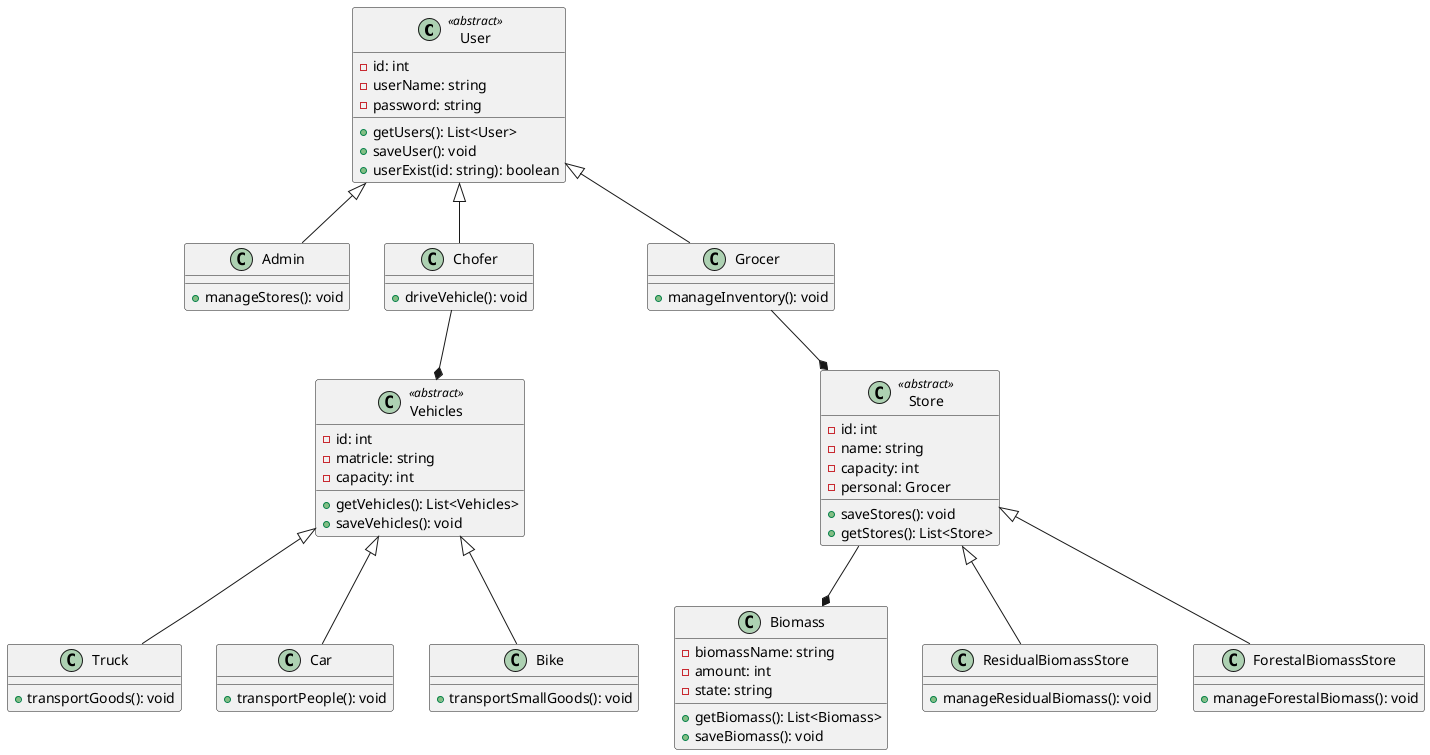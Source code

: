 @startuml
class User <<abstract>> {
  - id: int
  - userName: string
  - password: string
  + getUsers(): List<User>
  + saveUser(): void
  + userExist(id: string): boolean
}

class Admin extends User {
  + manageStores(): void
}

class Chofer extends User {
  + driveVehicle(): void
}

class Grocer extends User {
  + manageInventory(): void
}


class Store <<abstract>> {
  - id: int
  - name: string
  - capacity: int
  - personal: Grocer
  + saveStores(): void
  + getStores(): List<Store>
}
class Biomass {
  - biomassName: string
  - amount: int
  - state: string
  + getBiomass(): List<Biomass>
  + saveBiomass(): void
}

class ResidualBiomassStore extends Store {
  + manageResidualBiomass(): void
}

class ForestalBiomassStore extends Store {
  + manageForestalBiomass(): void
}

class Vehicles <<abstract>> {
  - id: int
  - matricle: string
  - capacity: int
  + getVehicles(): List<Vehicles>
  + saveVehicles(): void
}

class Truck extends Vehicles {
  + transportGoods(): void
}

class Car extends Vehicles {
  + transportPeople(): void
}

class Bike extends Vehicles {
  + transportSmallGoods(): void
}

Grocer --* Store
Chofer --* Vehicles
Store --* Biomass

@enduml